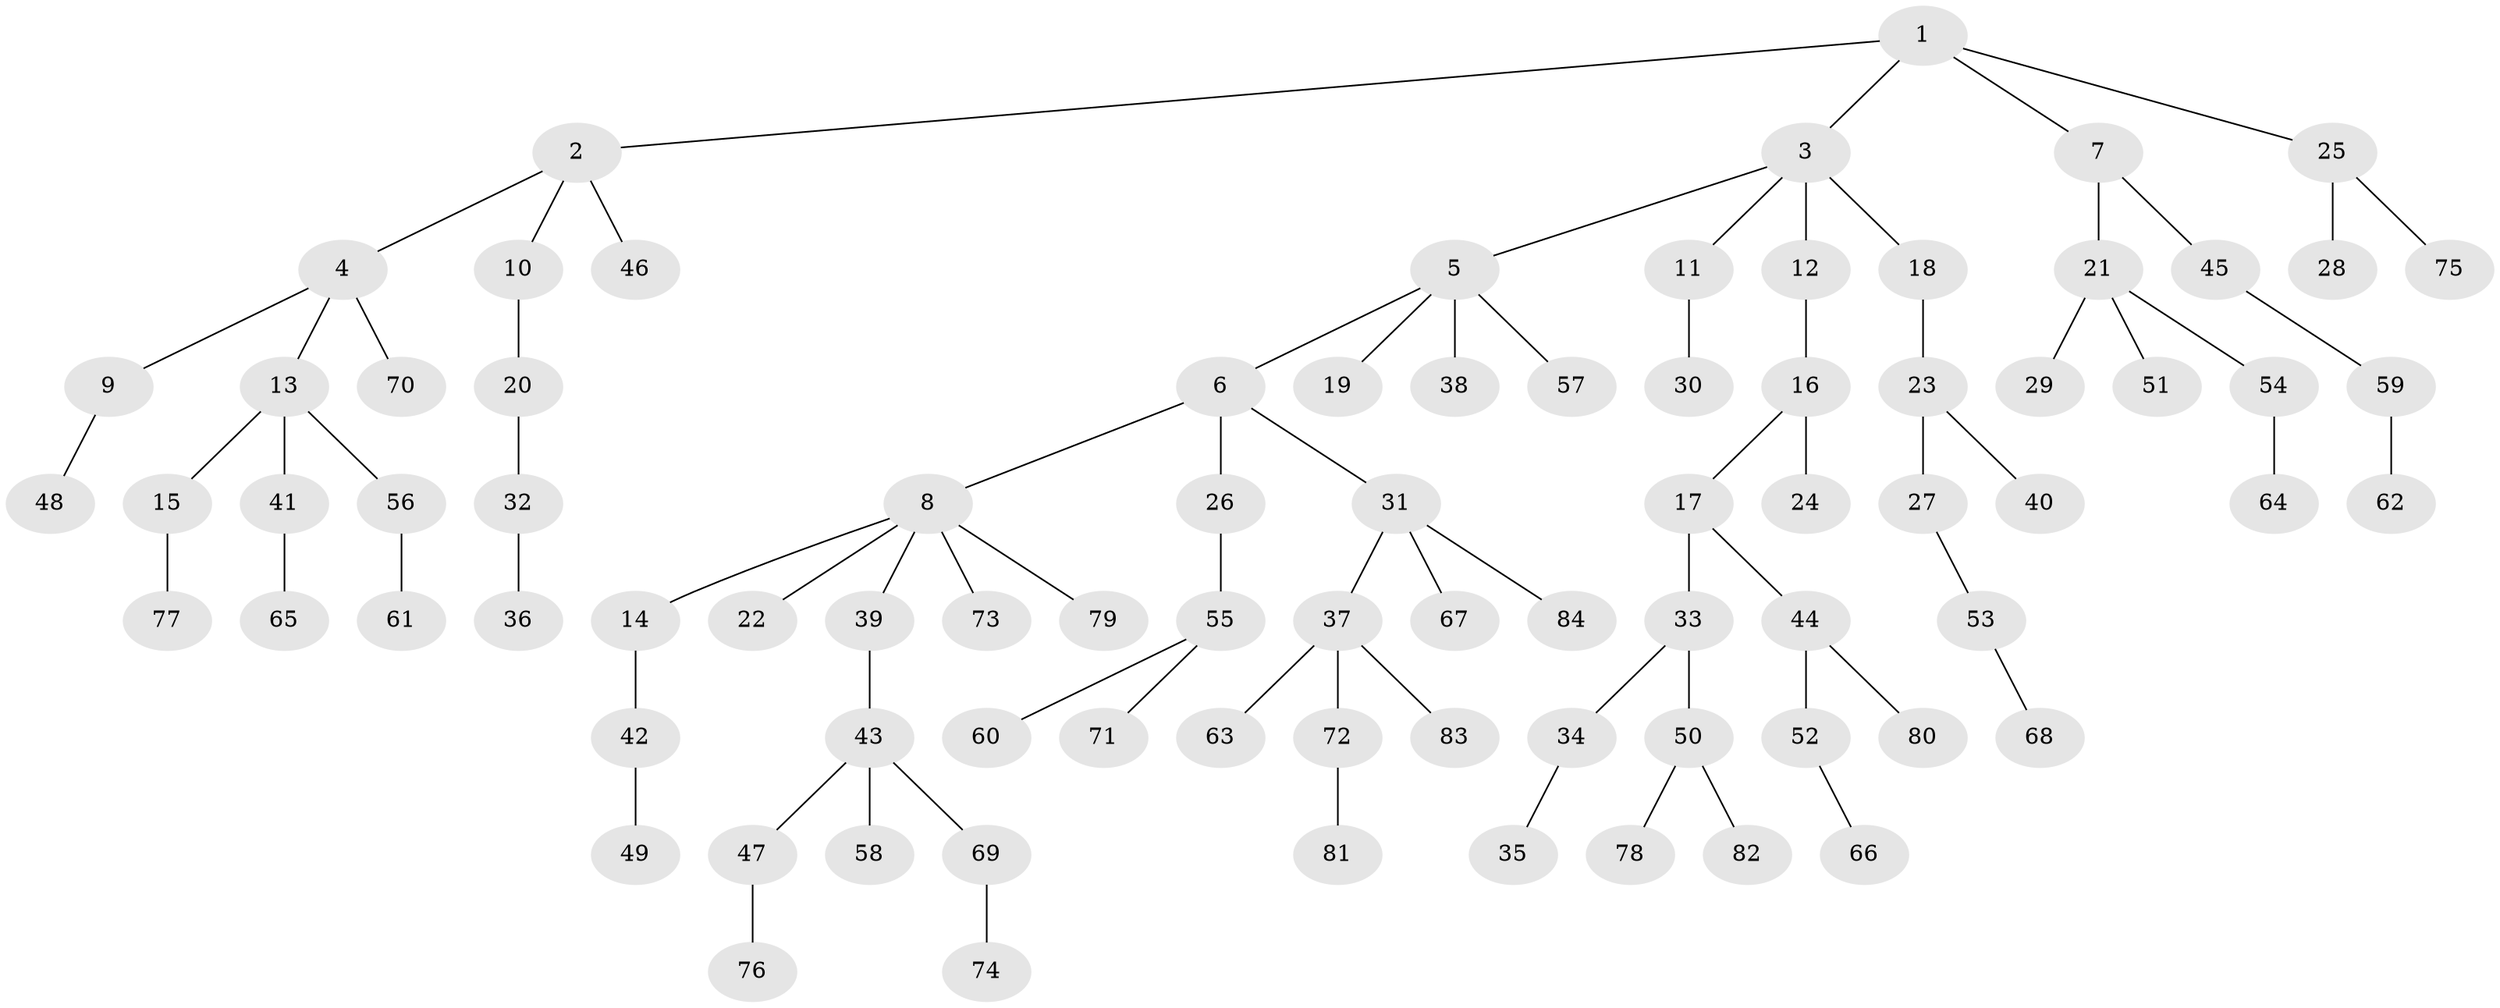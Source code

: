 // Generated by graph-tools (version 1.1) at 2025/36/03/09/25 02:36:29]
// undirected, 84 vertices, 83 edges
graph export_dot {
graph [start="1"]
  node [color=gray90,style=filled];
  1;
  2;
  3;
  4;
  5;
  6;
  7;
  8;
  9;
  10;
  11;
  12;
  13;
  14;
  15;
  16;
  17;
  18;
  19;
  20;
  21;
  22;
  23;
  24;
  25;
  26;
  27;
  28;
  29;
  30;
  31;
  32;
  33;
  34;
  35;
  36;
  37;
  38;
  39;
  40;
  41;
  42;
  43;
  44;
  45;
  46;
  47;
  48;
  49;
  50;
  51;
  52;
  53;
  54;
  55;
  56;
  57;
  58;
  59;
  60;
  61;
  62;
  63;
  64;
  65;
  66;
  67;
  68;
  69;
  70;
  71;
  72;
  73;
  74;
  75;
  76;
  77;
  78;
  79;
  80;
  81;
  82;
  83;
  84;
  1 -- 2;
  1 -- 3;
  1 -- 7;
  1 -- 25;
  2 -- 4;
  2 -- 10;
  2 -- 46;
  3 -- 5;
  3 -- 11;
  3 -- 12;
  3 -- 18;
  4 -- 9;
  4 -- 13;
  4 -- 70;
  5 -- 6;
  5 -- 19;
  5 -- 38;
  5 -- 57;
  6 -- 8;
  6 -- 26;
  6 -- 31;
  7 -- 21;
  7 -- 45;
  8 -- 14;
  8 -- 22;
  8 -- 39;
  8 -- 73;
  8 -- 79;
  9 -- 48;
  10 -- 20;
  11 -- 30;
  12 -- 16;
  13 -- 15;
  13 -- 41;
  13 -- 56;
  14 -- 42;
  15 -- 77;
  16 -- 17;
  16 -- 24;
  17 -- 33;
  17 -- 44;
  18 -- 23;
  20 -- 32;
  21 -- 29;
  21 -- 51;
  21 -- 54;
  23 -- 27;
  23 -- 40;
  25 -- 28;
  25 -- 75;
  26 -- 55;
  27 -- 53;
  31 -- 37;
  31 -- 67;
  31 -- 84;
  32 -- 36;
  33 -- 34;
  33 -- 50;
  34 -- 35;
  37 -- 63;
  37 -- 72;
  37 -- 83;
  39 -- 43;
  41 -- 65;
  42 -- 49;
  43 -- 47;
  43 -- 58;
  43 -- 69;
  44 -- 52;
  44 -- 80;
  45 -- 59;
  47 -- 76;
  50 -- 78;
  50 -- 82;
  52 -- 66;
  53 -- 68;
  54 -- 64;
  55 -- 60;
  55 -- 71;
  56 -- 61;
  59 -- 62;
  69 -- 74;
  72 -- 81;
}
